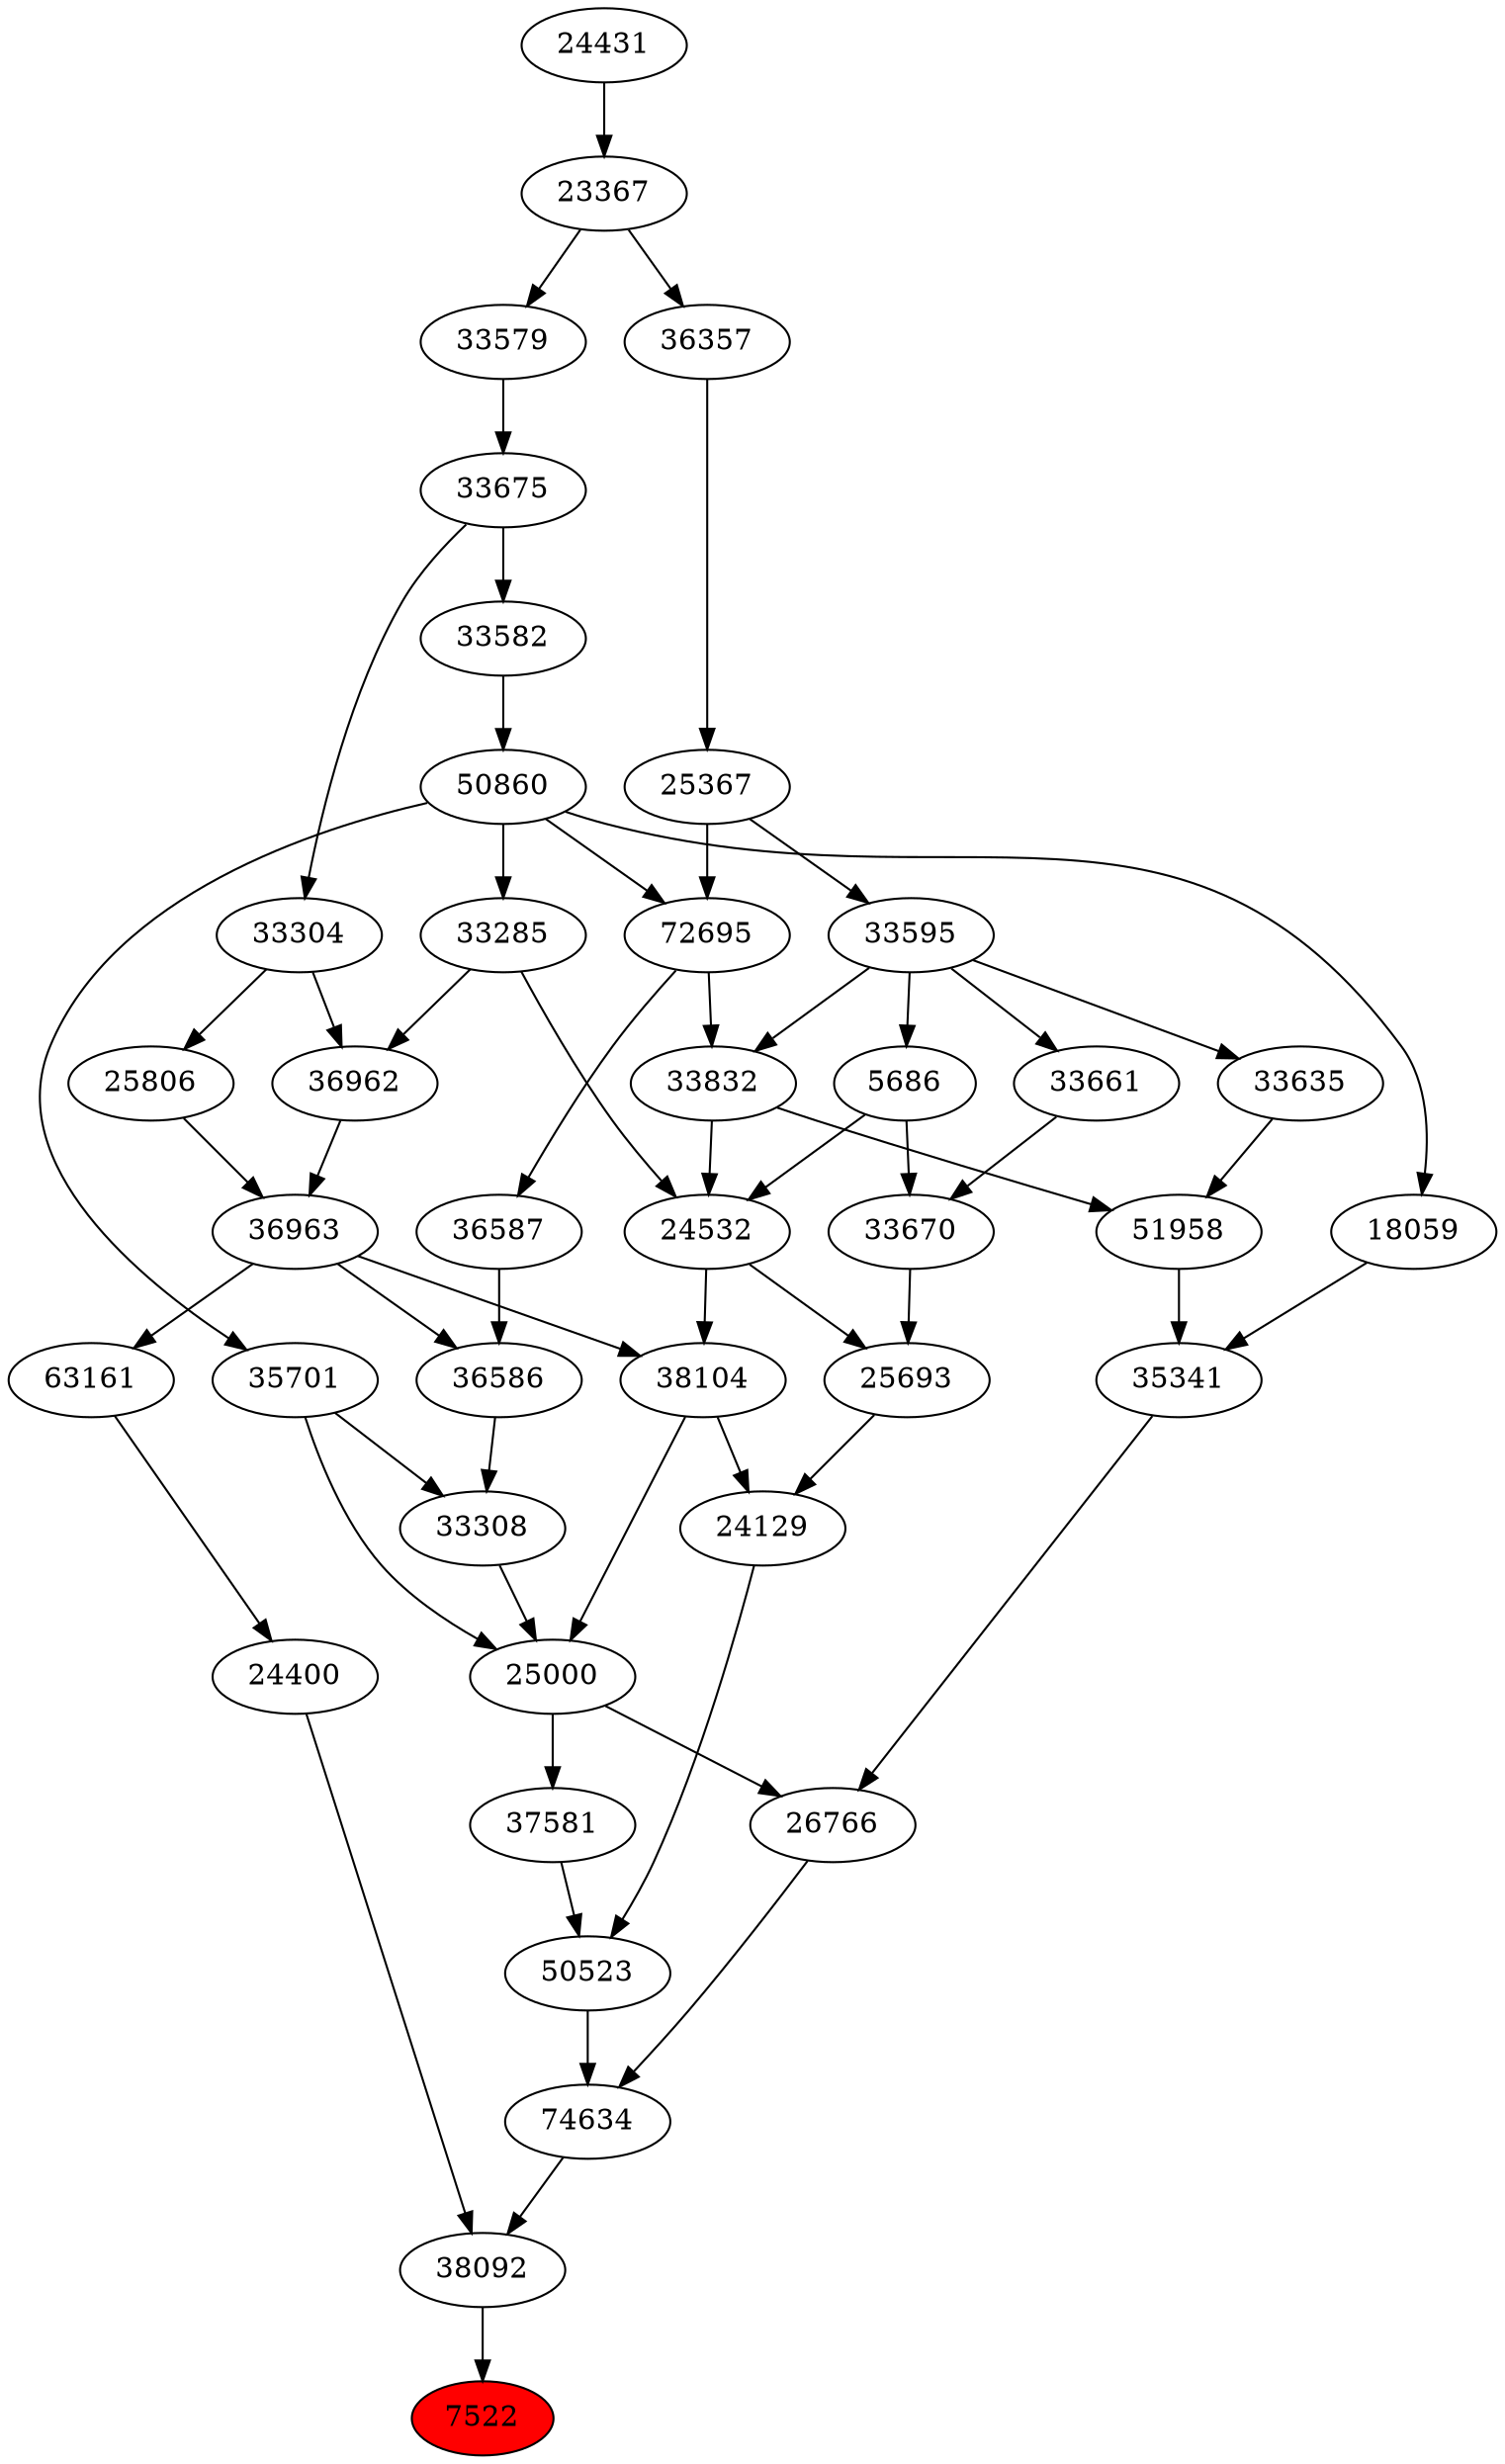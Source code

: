 strict digraph{ 
7522 [label="7522" fillcolor=red style=filled]
38092 -> 7522
38092 [label="38092"]
24400 -> 38092
74634 -> 38092
24400 [label="24400"]
63161 -> 24400
74634 [label="74634"]
50523 -> 74634
26766 -> 74634
63161 [label="63161"]
36963 -> 63161
50523 [label="50523"]
37581 -> 50523
24129 -> 50523
26766 [label="26766"]
25000 -> 26766
35341 -> 26766
36963 [label="36963"]
36962 -> 36963
25806 -> 36963
37581 [label="37581"]
25000 -> 37581
24129 [label="24129"]
38104 -> 24129
25693 -> 24129
25000 [label="25000"]
33308 -> 25000
38104 -> 25000
35701 -> 25000
35341 [label="35341"]
51958 -> 35341
18059 -> 35341
36962 [label="36962"]
33285 -> 36962
33304 -> 36962
25806 [label="25806"]
33304 -> 25806
38104 [label="38104"]
24532 -> 38104
36963 -> 38104
25693 [label="25693"]
24532 -> 25693
33670 -> 25693
33308 [label="33308"]
36586 -> 33308
35701 -> 33308
35701 [label="35701"]
50860 -> 35701
51958 [label="51958"]
33832 -> 51958
33635 -> 51958
18059 [label="18059"]
50860 -> 18059
33285 [label="33285"]
50860 -> 33285
33304 [label="33304"]
33675 -> 33304
24532 [label="24532"]
33285 -> 24532
5686 -> 24532
33832 -> 24532
33670 [label="33670"]
5686 -> 33670
33661 -> 33670
36586 [label="36586"]
36587 -> 36586
36963 -> 36586
50860 [label="50860"]
33582 -> 50860
33832 [label="33832"]
72695 -> 33832
33595 -> 33832
33635 [label="33635"]
33595 -> 33635
33675 [label="33675"]
33579 -> 33675
5686 [label="5686"]
33595 -> 5686
33661 [label="33661"]
33595 -> 33661
36587 [label="36587"]
72695 -> 36587
33582 [label="33582"]
33675 -> 33582
72695 [label="72695"]
50860 -> 72695
25367 -> 72695
33595 [label="33595"]
25367 -> 33595
33579 [label="33579"]
23367 -> 33579
25367 [label="25367"]
36357 -> 25367
23367 [label="23367"]
24431 -> 23367
36357 [label="36357"]
23367 -> 36357
24431 [label="24431"]
}